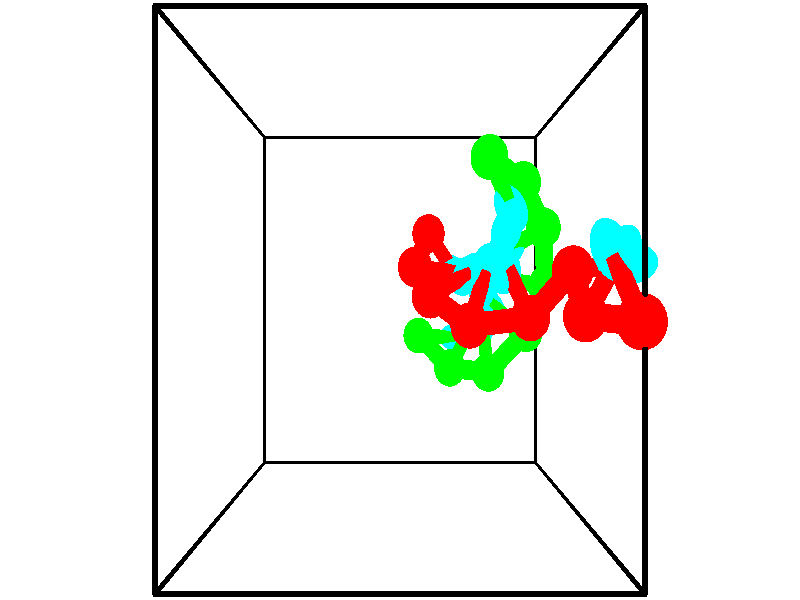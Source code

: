 // switches for output
#declare DRAW_BASES = 1; // possible values are 0, 1; only relevant for DNA ribbons
#declare DRAW_BASES_TYPE = 3; // possible values are 1, 2, 3; only relevant for DNA ribbons
#declare DRAW_FOG = 0; // set to 1 to enable fog

#include "colors.inc"

#include "transforms.inc"
background { rgb <1, 1, 1>}

#default {
   normal{
       ripples 0.25
       frequency 0.20
       turbulence 0.2
       lambda 5
   }
	finish {
		phong 0.1
		phong_size 40.
	}
}

// original window dimensions: 1024x640


// camera settings

camera {
	sky <-0, 1, 0>
	up <-0, 1, 0>
	right 1.6 * <1, 0, 0>
	location <2.5, 2.5, 11.1562>
	look_at <2.5, 2.5, 2.5>
	direction <0, 0, -8.6562>
	angle 67.0682
}


# declare cpy_camera_pos = <2.5, 2.5, 11.1562>;
# if (DRAW_FOG = 1)
fog {
	fog_type 2
	up vnormalize(cpy_camera_pos)
	color rgbt<1,1,1,0.3>
	distance 1e-5
	fog_alt 3e-3
	fog_offset 4
}
# end


// LIGHTS

# declare lum = 6;
global_settings {
	ambient_light rgb lum * <0.05, 0.05, 0.05>
	max_trace_level 15
}# declare cpy_direct_light_amount = 0.25;
light_source
{	1000 * <-1, -1, 1>,
	rgb lum * cpy_direct_light_amount
	parallel
}

light_source
{	1000 * <1, 1, -1>,
	rgb lum * cpy_direct_light_amount
	parallel
}

// strand 0

// nucleotide -1

// particle -1
sphere {
	<5.007344, 2.314865, 4.891815> 0.250000
	pigment { color rgbt <1,0,0,0> }
	no_shadow
}
cylinder {
	<4.855751, 2.675566, 4.808661>,  <4.764795, 2.891986, 4.758768>, 0.100000
	pigment { color rgbt <1,0,0,0> }
	no_shadow
}
cylinder {
	<4.855751, 2.675566, 4.808661>,  <5.007344, 2.314865, 4.891815>, 0.100000
	pigment { color rgbt <1,0,0,0> }
	no_shadow
}

// particle -1
sphere {
	<4.855751, 2.675566, 4.808661> 0.100000
	pigment { color rgbt <1,0,0,0> }
	no_shadow
}
sphere {
	0, 1
	scale<0.080000,0.200000,0.300000>
	matrix <0.550532, 0.039131, -0.833896,
		-0.743832, -0.430480, -0.511273,
		-0.378983, 0.901751, -0.207886,
		4.742056, 2.946091, 4.746294>
	pigment { color rgbt <0,1,1,0> }
	no_shadow
}
cylinder {
	<4.640829, 2.341964, 4.182428>,  <5.007344, 2.314865, 4.891815>, 0.130000
	pigment { color rgbt <1,0,0,0> }
	no_shadow
}

// nucleotide -1

// particle -1
sphere {
	<4.640829, 2.341964, 4.182428> 0.250000
	pigment { color rgbt <1,0,0,0> }
	no_shadow
}
cylinder {
	<4.816376, 2.673143, 4.322083>,  <4.921704, 2.871851, 4.405875>, 0.100000
	pigment { color rgbt <1,0,0,0> }
	no_shadow
}
cylinder {
	<4.816376, 2.673143, 4.322083>,  <4.640829, 2.341964, 4.182428>, 0.100000
	pigment { color rgbt <1,0,0,0> }
	no_shadow
}

// particle -1
sphere {
	<4.816376, 2.673143, 4.322083> 0.100000
	pigment { color rgbt <1,0,0,0> }
	no_shadow
}
sphere {
	0, 1
	scale<0.080000,0.200000,0.300000>
	matrix <0.575938, 0.039047, -0.816560,
		-0.689703, 0.559443, -0.459711,
		0.438868, 0.827949, 0.349136,
		4.948036, 2.921528, 4.426823>
	pigment { color rgbt <0,1,1,0> }
	no_shadow
}
cylinder {
	<4.637910, 2.812845, 3.687156>,  <4.640829, 2.341964, 4.182428>, 0.130000
	pigment { color rgbt <1,0,0,0> }
	no_shadow
}

// nucleotide -1

// particle -1
sphere {
	<4.637910, 2.812845, 3.687156> 0.250000
	pigment { color rgbt <1,0,0,0> }
	no_shadow
}
cylinder {
	<4.958786, 2.835735, 3.924885>,  <5.151311, 2.849470, 4.067522>, 0.100000
	pigment { color rgbt <1,0,0,0> }
	no_shadow
}
cylinder {
	<4.958786, 2.835735, 3.924885>,  <4.637910, 2.812845, 3.687156>, 0.100000
	pigment { color rgbt <1,0,0,0> }
	no_shadow
}

// particle -1
sphere {
	<4.958786, 2.835735, 3.924885> 0.100000
	pigment { color rgbt <1,0,0,0> }
	no_shadow
}
sphere {
	0, 1
	scale<0.080000,0.200000,0.300000>
	matrix <0.594981, 0.006579, -0.803713,
		-0.049904, 0.998339, -0.028772,
		0.802189, 0.057227, 0.594321,
		5.199443, 2.852903, 4.103181>
	pigment { color rgbt <0,1,1,0> }
	no_shadow
}
cylinder {
	<4.182039, 2.305314, 3.356278>,  <4.637910, 2.812845, 3.687156>, 0.130000
	pigment { color rgbt <1,0,0,0> }
	no_shadow
}

// nucleotide -1

// particle -1
sphere {
	<4.182039, 2.305314, 3.356278> 0.250000
	pigment { color rgbt <1,0,0,0> }
	no_shadow
}
cylinder {
	<3.981133, 2.644005, 3.426456>,  <3.860589, 2.847219, 3.468564>, 0.100000
	pigment { color rgbt <1,0,0,0> }
	no_shadow
}
cylinder {
	<3.981133, 2.644005, 3.426456>,  <4.182039, 2.305314, 3.356278>, 0.100000
	pigment { color rgbt <1,0,0,0> }
	no_shadow
}

// particle -1
sphere {
	<3.981133, 2.644005, 3.426456> 0.100000
	pigment { color rgbt <1,0,0,0> }
	no_shadow
}
sphere {
	0, 1
	scale<0.080000,0.200000,0.300000>
	matrix <-0.334828, -0.003372, -0.942273,
		-0.797257, -0.532016, 0.285202,
		-0.502266, 0.846728, 0.175446,
		3.830453, 2.898023, 3.479090>
	pigment { color rgbt <0,1,1,0> }
	no_shadow
}
cylinder {
	<3.405116, 2.223667, 3.313370>,  <4.182039, 2.305314, 3.356278>, 0.130000
	pigment { color rgbt <1,0,0,0> }
	no_shadow
}

// nucleotide -1

// particle -1
sphere {
	<3.405116, 2.223667, 3.313370> 0.250000
	pigment { color rgbt <1,0,0,0> }
	no_shadow
}
cylinder {
	<3.543343, 2.583370, 3.206099>,  <3.626278, 2.799192, 3.141736>, 0.100000
	pigment { color rgbt <1,0,0,0> }
	no_shadow
}
cylinder {
	<3.543343, 2.583370, 3.206099>,  <3.405116, 2.223667, 3.313370>, 0.100000
	pigment { color rgbt <1,0,0,0> }
	no_shadow
}

// particle -1
sphere {
	<3.543343, 2.583370, 3.206099> 0.100000
	pigment { color rgbt <1,0,0,0> }
	no_shadow
}
sphere {
	0, 1
	scale<0.080000,0.200000,0.300000>
	matrix <-0.189243, -0.213131, -0.958521,
		-0.919114, 0.381983, 0.096527,
		0.345566, 0.899257, -0.268179,
		3.647012, 2.853148, 3.125645>
	pigment { color rgbt <0,1,1,0> }
	no_shadow
}
cylinder {
	<2.910536, 2.539837, 2.929825>,  <3.405116, 2.223667, 3.313370>, 0.130000
	pigment { color rgbt <1,0,0,0> }
	no_shadow
}

// nucleotide -1

// particle -1
sphere {
	<2.910536, 2.539837, 2.929825> 0.250000
	pigment { color rgbt <1,0,0,0> }
	no_shadow
}
cylinder {
	<3.252586, 2.708687, 2.809444>,  <3.457816, 2.809997, 2.737216>, 0.100000
	pigment { color rgbt <1,0,0,0> }
	no_shadow
}
cylinder {
	<3.252586, 2.708687, 2.809444>,  <2.910536, 2.539837, 2.929825>, 0.100000
	pigment { color rgbt <1,0,0,0> }
	no_shadow
}

// particle -1
sphere {
	<3.252586, 2.708687, 2.809444> 0.100000
	pigment { color rgbt <1,0,0,0> }
	no_shadow
}
sphere {
	0, 1
	scale<0.080000,0.200000,0.300000>
	matrix <-0.241523, -0.189282, -0.951756,
		-0.458724, 0.886557, -0.059907,
		0.855125, 0.422125, -0.300952,
		3.509124, 2.835324, 2.719159>
	pigment { color rgbt <0,1,1,0> }
	no_shadow
}
cylinder {
	<2.719942, 2.902305, 2.321362>,  <2.910536, 2.539837, 2.929825>, 0.130000
	pigment { color rgbt <1,0,0,0> }
	no_shadow
}

// nucleotide -1

// particle -1
sphere {
	<2.719942, 2.902305, 2.321362> 0.250000
	pigment { color rgbt <1,0,0,0> }
	no_shadow
}
cylinder {
	<3.113884, 2.859093, 2.267120>,  <3.350249, 2.833165, 2.234575>, 0.100000
	pigment { color rgbt <1,0,0,0> }
	no_shadow
}
cylinder {
	<3.113884, 2.859093, 2.267120>,  <2.719942, 2.902305, 2.321362>, 0.100000
	pigment { color rgbt <1,0,0,0> }
	no_shadow
}

// particle -1
sphere {
	<3.113884, 2.859093, 2.267120> 0.100000
	pigment { color rgbt <1,0,0,0> }
	no_shadow
}
sphere {
	0, 1
	scale<0.080000,0.200000,0.300000>
	matrix <-0.153815, -0.183516, -0.970908,
		0.080002, 0.977062, -0.197354,
		0.984856, -0.108030, -0.135605,
		3.409341, 2.826684, 2.226439>
	pigment { color rgbt <0,1,1,0> }
	no_shadow
}
cylinder {
	<2.941503, 3.357799, 1.793888>,  <2.719942, 2.902305, 2.321362>, 0.130000
	pigment { color rgbt <1,0,0,0> }
	no_shadow
}

// nucleotide -1

// particle -1
sphere {
	<2.941503, 3.357799, 1.793888> 0.250000
	pigment { color rgbt <1,0,0,0> }
	no_shadow
}
cylinder {
	<3.192215, 3.047287, 1.820835>,  <3.342642, 2.860980, 1.837003>, 0.100000
	pigment { color rgbt <1,0,0,0> }
	no_shadow
}
cylinder {
	<3.192215, 3.047287, 1.820835>,  <2.941503, 3.357799, 1.793888>, 0.100000
	pigment { color rgbt <1,0,0,0> }
	no_shadow
}

// particle -1
sphere {
	<3.192215, 3.047287, 1.820835> 0.100000
	pigment { color rgbt <1,0,0,0> }
	no_shadow
}
sphere {
	0, 1
	scale<0.080000,0.200000,0.300000>
	matrix <-0.054339, -0.129793, -0.990051,
		0.777300, 0.616883, -0.123534,
		0.626780, -0.776279, 0.067367,
		3.380249, 2.814403, 1.841045>
	pigment { color rgbt <0,1,1,0> }
	no_shadow
}
// strand 1

// nucleotide -1

// particle -1
sphere {
	<2.808164, 2.002820, 0.992351> 0.250000
	pigment { color rgbt <0,1,0,0> }
	no_shadow
}
cylinder {
	<3.183228, 1.979866, 0.855236>,  <3.408266, 1.966093, 0.772967>, 0.100000
	pigment { color rgbt <0,1,0,0> }
	no_shadow
}
cylinder {
	<3.183228, 1.979866, 0.855236>,  <2.808164, 2.002820, 0.992351>, 0.100000
	pigment { color rgbt <0,1,0,0> }
	no_shadow
}

// particle -1
sphere {
	<3.183228, 1.979866, 0.855236> 0.100000
	pigment { color rgbt <0,1,0,0> }
	no_shadow
}
sphere {
	0, 1
	scale<0.080000,0.200000,0.300000>
	matrix <0.346104, 0.064038, 0.936008,
		-0.031764, -0.996296, 0.079908,
		0.937659, -0.057388, -0.342788,
		3.464525, 1.962650, 0.752400>
	pigment { color rgbt <0,1,1,0> }
	no_shadow
}
cylinder {
	<3.301406, 1.587733, 1.422534>,  <2.808164, 2.002820, 0.992351>, 0.130000
	pigment { color rgbt <0,1,0,0> }
	no_shadow
}

// nucleotide -1

// particle -1
sphere {
	<3.301406, 1.587733, 1.422534> 0.250000
	pigment { color rgbt <0,1,0,0> }
	no_shadow
}
cylinder {
	<3.511971, 1.874603, 1.239864>,  <3.638309, 2.046726, 1.130263>, 0.100000
	pigment { color rgbt <0,1,0,0> }
	no_shadow
}
cylinder {
	<3.511971, 1.874603, 1.239864>,  <3.301406, 1.587733, 1.422534>, 0.100000
	pigment { color rgbt <0,1,0,0> }
	no_shadow
}

// particle -1
sphere {
	<3.511971, 1.874603, 1.239864> 0.100000
	pigment { color rgbt <0,1,0,0> }
	no_shadow
}
sphere {
	0, 1
	scale<0.080000,0.200000,0.300000>
	matrix <0.455975, 0.215211, 0.863580,
		0.717620, -0.662830, -0.213725,
		0.526411, 0.717176, -0.456674,
		3.669894, 2.089756, 1.102862>
	pigment { color rgbt <0,1,1,0> }
	no_shadow
}
cylinder {
	<3.870682, 1.563077, 1.772814>,  <3.301406, 1.587733, 1.422534>, 0.130000
	pigment { color rgbt <0,1,0,0> }
	no_shadow
}

// nucleotide -1

// particle -1
sphere {
	<3.870682, 1.563077, 1.772814> 0.250000
	pigment { color rgbt <0,1,0,0> }
	no_shadow
}
cylinder {
	<3.835625, 1.932117, 1.622547>,  <3.814590, 2.153542, 1.532387>, 0.100000
	pigment { color rgbt <0,1,0,0> }
	no_shadow
}
cylinder {
	<3.835625, 1.932117, 1.622547>,  <3.870682, 1.563077, 1.772814>, 0.100000
	pigment { color rgbt <0,1,0,0> }
	no_shadow
}

// particle -1
sphere {
	<3.835625, 1.932117, 1.622547> 0.100000
	pigment { color rgbt <0,1,0,0> }
	no_shadow
}
sphere {
	0, 1
	scale<0.080000,0.200000,0.300000>
	matrix <0.206522, 0.385753, 0.899190,
		0.974509, 0.001225, -0.224346,
		-0.087644, 0.922601, -0.375667,
		3.809332, 2.208898, 1.509847>
	pigment { color rgbt <0,1,1,0> }
	no_shadow
}
cylinder {
	<4.409055, 2.089981, 1.982770>,  <3.870682, 1.563077, 1.772814>, 0.130000
	pigment { color rgbt <0,1,0,0> }
	no_shadow
}

// nucleotide -1

// particle -1
sphere {
	<4.409055, 2.089981, 1.982770> 0.250000
	pigment { color rgbt <0,1,0,0> }
	no_shadow
}
cylinder {
	<4.081306, 2.310608, 1.920284>,  <3.884657, 2.442984, 1.882793>, 0.100000
	pigment { color rgbt <0,1,0,0> }
	no_shadow
}
cylinder {
	<4.081306, 2.310608, 1.920284>,  <4.409055, 2.089981, 1.982770>, 0.100000
	pigment { color rgbt <0,1,0,0> }
	no_shadow
}

// particle -1
sphere {
	<4.081306, 2.310608, 1.920284> 0.100000
	pigment { color rgbt <0,1,0,0> }
	no_shadow
}
sphere {
	0, 1
	scale<0.080000,0.200000,0.300000>
	matrix <0.134161, 0.449435, 0.883181,
		0.557343, 0.702696, -0.442253,
		-0.819372, 0.551568, -0.156215,
		3.835495, 2.476078, 1.873420>
	pigment { color rgbt <0,1,1,0> }
	no_shadow
}
cylinder {
	<4.672169, 2.677673, 2.125523>,  <4.409055, 2.089981, 1.982770>, 0.130000
	pigment { color rgbt <0,1,0,0> }
	no_shadow
}

// nucleotide -1

// particle -1
sphere {
	<4.672169, 2.677673, 2.125523> 0.250000
	pigment { color rgbt <0,1,0,0> }
	no_shadow
}
cylinder {
	<4.276688, 2.721535, 2.166399>,  <4.039399, 2.747852, 2.190924>, 0.100000
	pigment { color rgbt <0,1,0,0> }
	no_shadow
}
cylinder {
	<4.276688, 2.721535, 2.166399>,  <4.672169, 2.677673, 2.125523>, 0.100000
	pigment { color rgbt <0,1,0,0> }
	no_shadow
}

// particle -1
sphere {
	<4.276688, 2.721535, 2.166399> 0.100000
	pigment { color rgbt <0,1,0,0> }
	no_shadow
}
sphere {
	0, 1
	scale<0.080000,0.200000,0.300000>
	matrix <0.143391, 0.493392, 0.857907,
		0.043654, 0.862868, -0.503541,
		-0.988703, 0.109655, 0.102189,
		3.980077, 2.754431, 2.197056>
	pigment { color rgbt <0,1,1,0> }
	no_shadow
}
cylinder {
	<4.599044, 3.380141, 2.307452>,  <4.672169, 2.677673, 2.125523>, 0.130000
	pigment { color rgbt <0,1,0,0> }
	no_shadow
}

// nucleotide -1

// particle -1
sphere {
	<4.599044, 3.380141, 2.307452> 0.250000
	pigment { color rgbt <0,1,0,0> }
	no_shadow
}
cylinder {
	<4.262100, 3.209034, 2.438568>,  <4.059934, 3.106370, 2.517238>, 0.100000
	pigment { color rgbt <0,1,0,0> }
	no_shadow
}
cylinder {
	<4.262100, 3.209034, 2.438568>,  <4.599044, 3.380141, 2.307452>, 0.100000
	pigment { color rgbt <0,1,0,0> }
	no_shadow
}

// particle -1
sphere {
	<4.262100, 3.209034, 2.438568> 0.100000
	pigment { color rgbt <0,1,0,0> }
	no_shadow
}
sphere {
	0, 1
	scale<0.080000,0.200000,0.300000>
	matrix <0.043052, 0.552880, 0.832148,
		-0.537194, 0.715079, -0.447307,
		-0.842359, -0.427768, 0.327789,
		4.009393, 3.080703, 2.536905>
	pigment { color rgbt <0,1,1,0> }
	no_shadow
}
cylinder {
	<4.228607, 3.875369, 2.656195>,  <4.599044, 3.380141, 2.307452>, 0.130000
	pigment { color rgbt <0,1,0,0> }
	no_shadow
}

// nucleotide -1

// particle -1
sphere {
	<4.228607, 3.875369, 2.656195> 0.250000
	pigment { color rgbt <0,1,0,0> }
	no_shadow
}
cylinder {
	<4.070534, 3.543201, 2.813286>,  <3.975690, 3.343901, 2.907540>, 0.100000
	pigment { color rgbt <0,1,0,0> }
	no_shadow
}
cylinder {
	<4.070534, 3.543201, 2.813286>,  <4.228607, 3.875369, 2.656195>, 0.100000
	pigment { color rgbt <0,1,0,0> }
	no_shadow
}

// particle -1
sphere {
	<4.070534, 3.543201, 2.813286> 0.100000
	pigment { color rgbt <0,1,0,0> }
	no_shadow
}
sphere {
	0, 1
	scale<0.080000,0.200000,0.300000>
	matrix <0.073898, 0.397402, 0.914664,
		-0.915625, 0.390481, -0.095680,
		-0.395182, -0.830419, 0.392727,
		3.951979, 3.294076, 2.931104>
	pigment { color rgbt <0,1,1,0> }
	no_shadow
}
cylinder {
	<3.695953, 4.095191, 3.077919>,  <4.228607, 3.875369, 2.656195>, 0.130000
	pigment { color rgbt <0,1,0,0> }
	no_shadow
}

// nucleotide -1

// particle -1
sphere {
	<3.695953, 4.095191, 3.077919> 0.250000
	pigment { color rgbt <0,1,0,0> }
	no_shadow
}
cylinder {
	<3.832626, 3.751663, 3.230593>,  <3.914630, 3.545547, 3.322197>, 0.100000
	pigment { color rgbt <0,1,0,0> }
	no_shadow
}
cylinder {
	<3.832626, 3.751663, 3.230593>,  <3.695953, 4.095191, 3.077919>, 0.100000
	pigment { color rgbt <0,1,0,0> }
	no_shadow
}

// particle -1
sphere {
	<3.832626, 3.751663, 3.230593> 0.100000
	pigment { color rgbt <0,1,0,0> }
	no_shadow
}
sphere {
	0, 1
	scale<0.080000,0.200000,0.300000>
	matrix <-0.066602, 0.382978, 0.921353,
		-0.937452, -0.340232, 0.073658,
		0.341684, -0.858819, 0.381684,
		3.935132, 3.494018, 3.345098>
	pigment { color rgbt <0,1,1,0> }
	no_shadow
}
// box output
cylinder {
	<0.000000, 0.000000, 0.000000>,  <5.000000, 0.000000, 0.000000>, 0.025000
	pigment { color rgbt <0,0,0,0> }
	no_shadow
}
cylinder {
	<0.000000, 0.000000, 0.000000>,  <0.000000, 5.000000, 0.000000>, 0.025000
	pigment { color rgbt <0,0,0,0> }
	no_shadow
}
cylinder {
	<0.000000, 0.000000, 0.000000>,  <0.000000, 0.000000, 5.000000>, 0.025000
	pigment { color rgbt <0,0,0,0> }
	no_shadow
}
cylinder {
	<5.000000, 5.000000, 5.000000>,  <0.000000, 5.000000, 5.000000>, 0.025000
	pigment { color rgbt <0,0,0,0> }
	no_shadow
}
cylinder {
	<5.000000, 5.000000, 5.000000>,  <5.000000, 0.000000, 5.000000>, 0.025000
	pigment { color rgbt <0,0,0,0> }
	no_shadow
}
cylinder {
	<5.000000, 5.000000, 5.000000>,  <5.000000, 5.000000, 0.000000>, 0.025000
	pigment { color rgbt <0,0,0,0> }
	no_shadow
}
cylinder {
	<0.000000, 0.000000, 5.000000>,  <0.000000, 5.000000, 5.000000>, 0.025000
	pigment { color rgbt <0,0,0,0> }
	no_shadow
}
cylinder {
	<0.000000, 0.000000, 5.000000>,  <5.000000, 0.000000, 5.000000>, 0.025000
	pigment { color rgbt <0,0,0,0> }
	no_shadow
}
cylinder {
	<5.000000, 5.000000, 0.000000>,  <0.000000, 5.000000, 0.000000>, 0.025000
	pigment { color rgbt <0,0,0,0> }
	no_shadow
}
cylinder {
	<5.000000, 5.000000, 0.000000>,  <5.000000, 0.000000, 0.000000>, 0.025000
	pigment { color rgbt <0,0,0,0> }
	no_shadow
}
cylinder {
	<5.000000, 0.000000, 5.000000>,  <5.000000, 0.000000, 0.000000>, 0.025000
	pigment { color rgbt <0,0,0,0> }
	no_shadow
}
cylinder {
	<0.000000, 5.000000, 0.000000>,  <0.000000, 5.000000, 5.000000>, 0.025000
	pigment { color rgbt <0,0,0,0> }
	no_shadow
}
// end of box output
